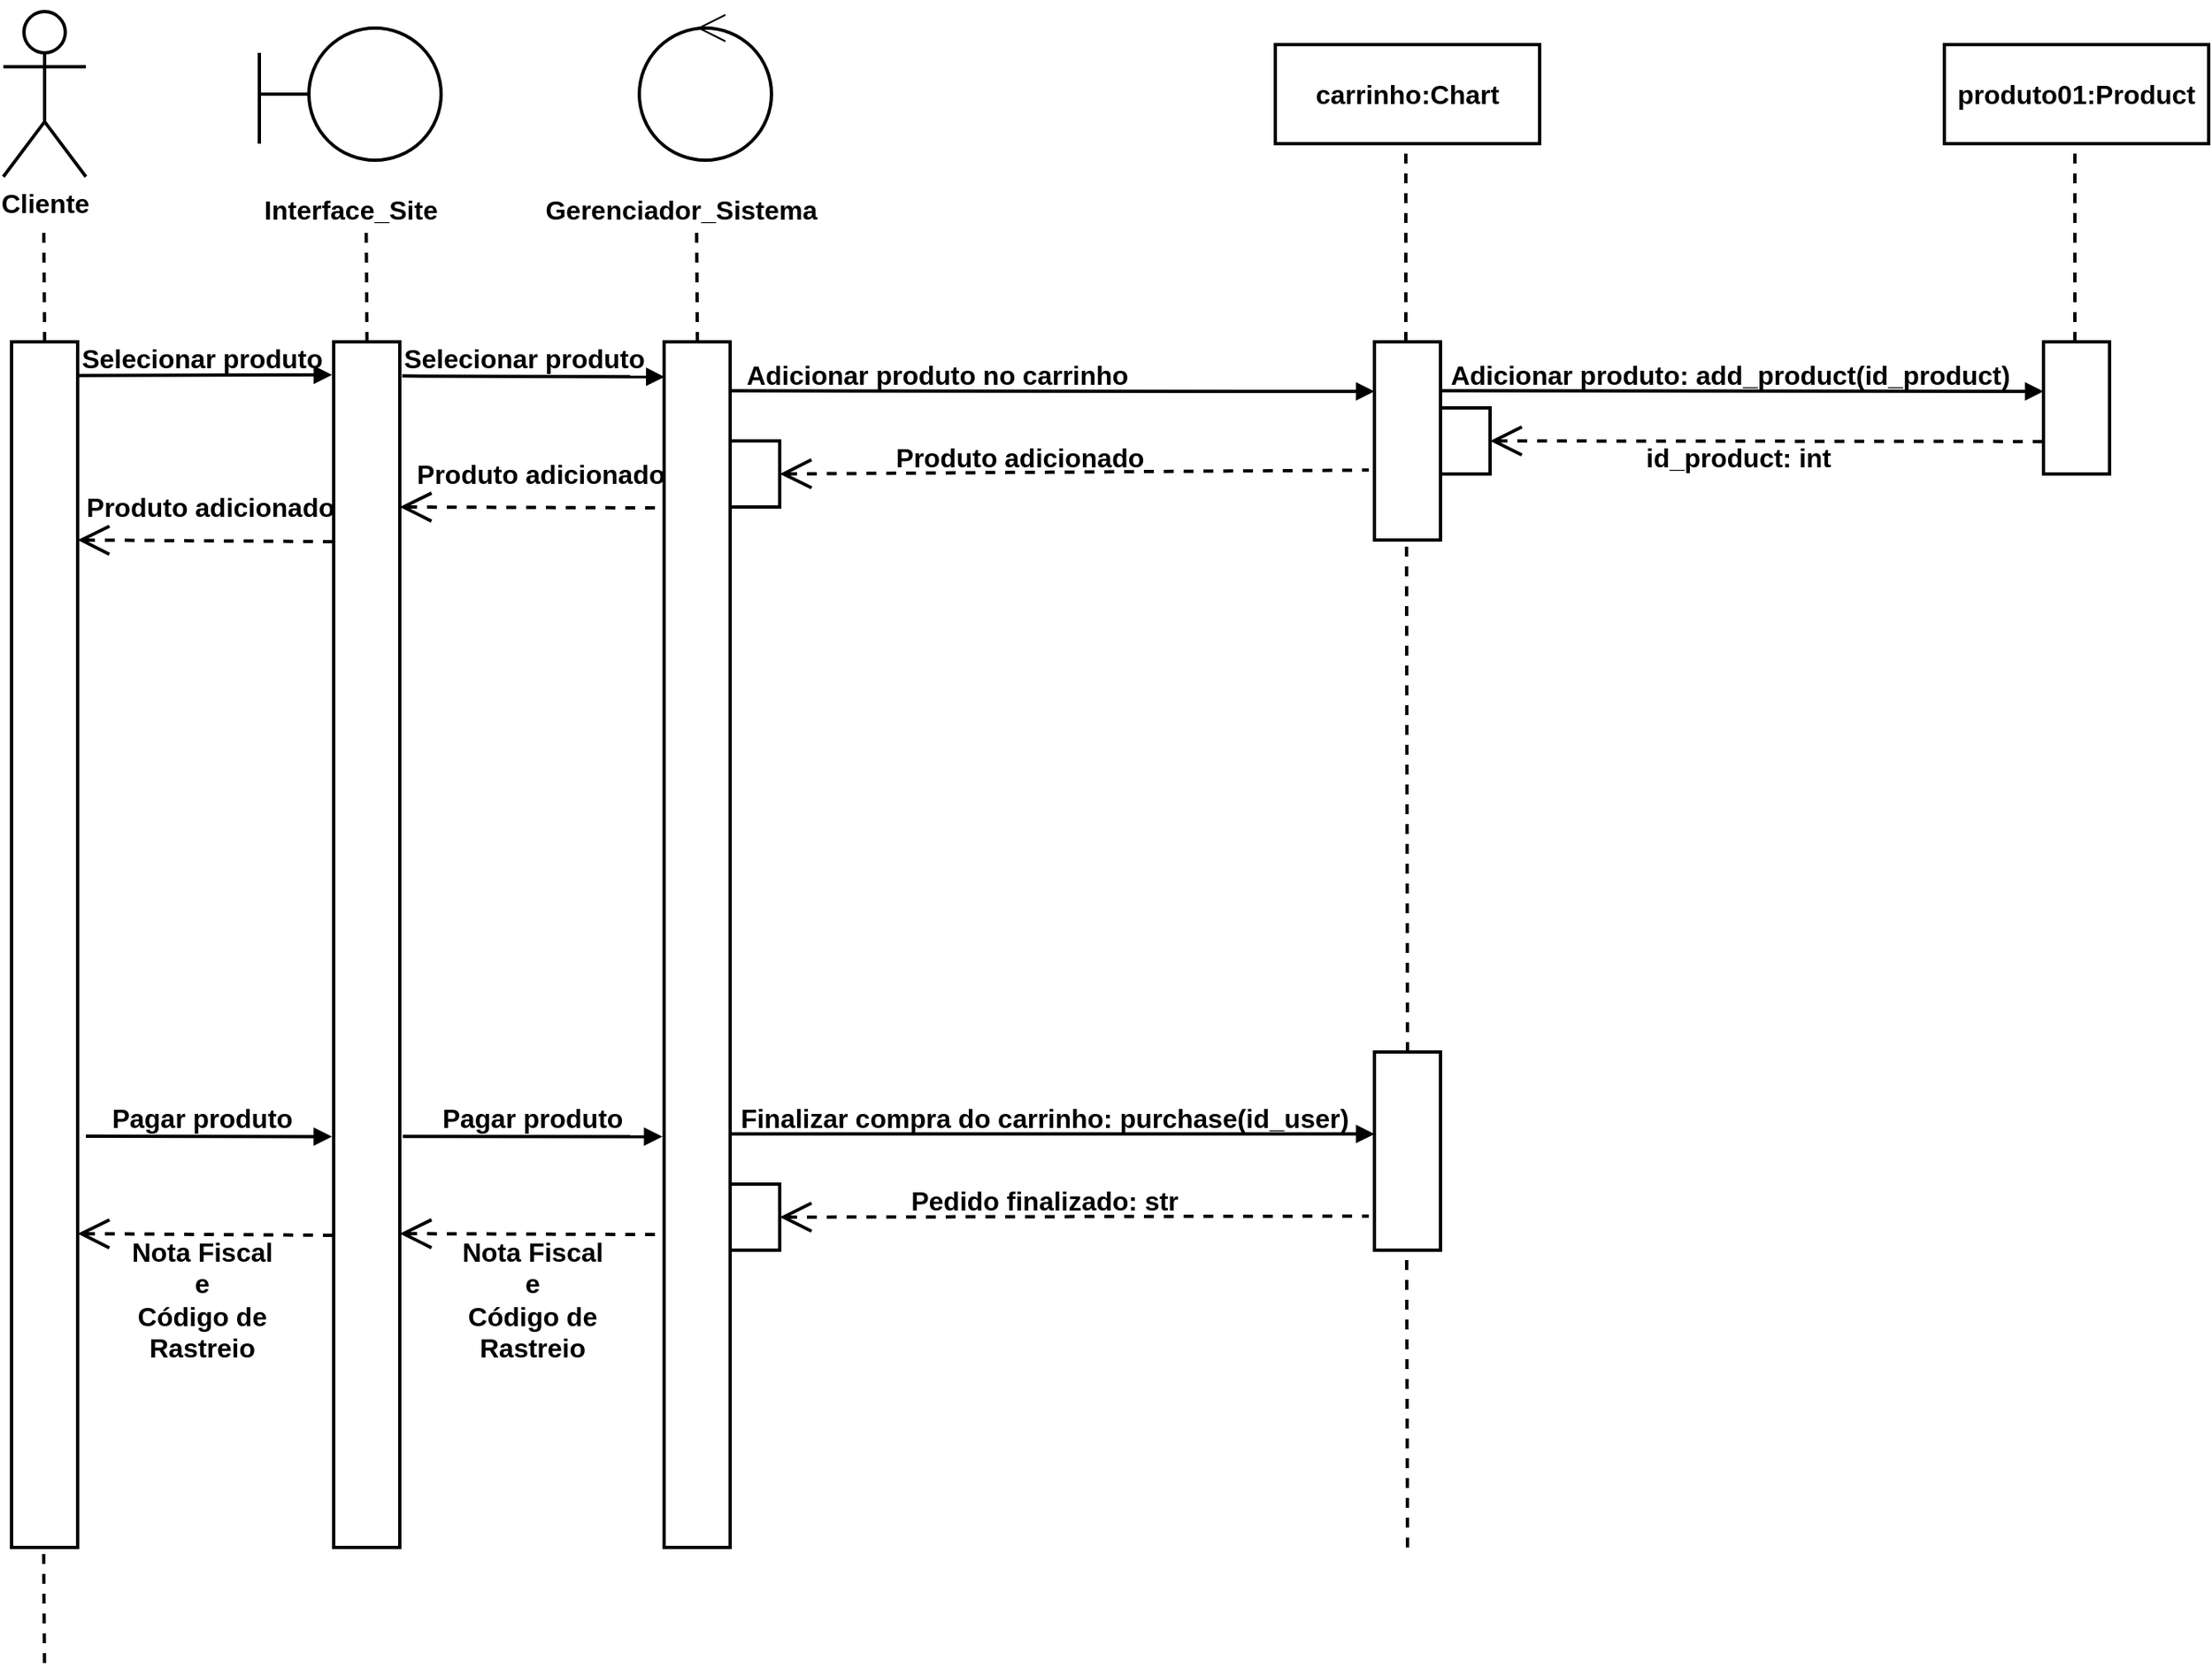 <mxfile version="14.5.1" type="device"><diagram id="b_4MxU6CWuTZ6qUV0OsY" name="Page-1"><mxGraphModel dx="1673" dy="1006" grid="1" gridSize="10" guides="1" tooltips="1" connect="1" arrows="1" fold="1" page="1" pageScale="1" pageWidth="850" pageHeight="1100" math="0" shadow="0"><root><mxCell id="0"/><mxCell id="1" parent="0"/><mxCell id="7mXipeCw2oisf0wNP8MG-2" value="Cliente" style="shape=umlActor;verticalLabelPosition=bottom;verticalAlign=top;html=1;outlineConnect=0;strokeWidth=2;fontStyle=1;fontSize=16;" vertex="1" parent="1"><mxGeometry x="120" y="40" width="50" height="100" as="geometry"/></mxCell><mxCell id="7mXipeCw2oisf0wNP8MG-3" value="" style="rounded=0;whiteSpace=wrap;html=1;strokeWidth=2;fontSize=16;direction=south;" vertex="1" parent="1"><mxGeometry x="125" y="240" width="40" height="730" as="geometry"/></mxCell><mxCell id="7mXipeCw2oisf0wNP8MG-4" value="" style="endArrow=none;dashed=1;html=1;fontSize=16;fontStyle=0;strokeWidth=2;" edge="1" parent="1"><mxGeometry width="50" height="50" relative="1" as="geometry"><mxPoint x="145" y="240" as="sourcePoint"/><mxPoint x="144.5" y="170" as="targetPoint"/></mxGeometry></mxCell><mxCell id="7mXipeCw2oisf0wNP8MG-5" value="" style="endArrow=none;dashed=1;html=1;fontSize=16;fontStyle=0;strokeWidth=2;" edge="1" parent="1"><mxGeometry width="50" height="50" relative="1" as="geometry"><mxPoint x="144.91" y="1040" as="sourcePoint"/><mxPoint x="144.41" y="970" as="targetPoint"/></mxGeometry></mxCell><mxCell id="7mXipeCw2oisf0wNP8MG-6" value="&lt;b&gt;carrinho:Chart&lt;/b&gt;" style="rounded=0;whiteSpace=wrap;html=1;strokeWidth=2;fontSize=16;" vertex="1" parent="1"><mxGeometry x="890" y="60" width="160" height="60" as="geometry"/></mxCell><mxCell id="GQBhYSnXhqdtab7O_zT1-1" value="" style="endArrow=block;html=1;strokeWidth=2;fontSize=16;endFill=1;exitX=0.035;exitY=1.017;exitDx=0;exitDy=0;exitPerimeter=0;entryX=0.994;entryY=1;entryDx=0;entryDy=0;entryPerimeter=0;" edge="1" parent="1" source="GQBhYSnXhqdtab7O_zT1-2" target="GQBhYSnXhqdtab7O_zT1-2"><mxGeometry width="50" height="50" relative="1" as="geometry"><mxPoint x="240" y="280" as="sourcePoint"/><mxPoint x="319" y="260" as="targetPoint"/></mxGeometry></mxCell><mxCell id="GQBhYSnXhqdtab7O_zT1-2" value="&lt;b&gt;Selecionar produto&lt;/b&gt;" style="text;html=1;align=center;verticalAlign=middle;resizable=0;points=[];autosize=1;fontSize=16;" vertex="1" parent="1"><mxGeometry x="160" y="240" width="160" height="20" as="geometry"/></mxCell><mxCell id="GQBhYSnXhqdtab7O_zT1-3" value="" style="endArrow=none;dashed=1;html=1;fontSize=16;fontStyle=0;strokeWidth=2;" edge="1" parent="1"><mxGeometry width="50" height="50" relative="1" as="geometry"><mxPoint x="969" y="240" as="sourcePoint"/><mxPoint x="969" y="120" as="targetPoint"/></mxGeometry></mxCell><mxCell id="GQBhYSnXhqdtab7O_zT1-4" value="" style="endArrow=block;html=1;strokeWidth=2;fontSize=16;endFill=1;exitX=0.001;exitY=0.983;exitDx=0;exitDy=0;exitPerimeter=0;" edge="1" parent="1" source="GQBhYSnXhqdtab7O_zT1-5"><mxGeometry width="50" height="50" relative="1" as="geometry"><mxPoint x="1030" y="290" as="sourcePoint"/><mxPoint x="1355" y="270" as="targetPoint"/></mxGeometry></mxCell><mxCell id="GQBhYSnXhqdtab7O_zT1-5" value="&lt;b&gt;Adicionar produto: add_product(id_product)&lt;/b&gt;" style="text;html=1;align=center;verticalAlign=middle;resizable=0;points=[];autosize=1;fontSize=16;" vertex="1" parent="1"><mxGeometry x="990" y="250" width="350" height="20" as="geometry"/></mxCell><mxCell id="GQBhYSnXhqdtab7O_zT1-6" value="" style="rounded=0;whiteSpace=wrap;html=1;strokeWidth=2;fontSize=16;direction=south;" vertex="1" parent="1"><mxGeometry x="950" y="240" width="40" height="120" as="geometry"/></mxCell><mxCell id="GQBhYSnXhqdtab7O_zT1-7" value="" style="ellipse;whiteSpace=wrap;html=1;aspect=fixed;strokeWidth=2;fontSize=16;" vertex="1" parent="1"><mxGeometry x="305" y="50" width="80" height="80" as="geometry"/></mxCell><mxCell id="GQBhYSnXhqdtab7O_zT1-8" value="" style="endArrow=none;html=1;strokeWidth=2;fontSize=16;" edge="1" parent="1"><mxGeometry width="50" height="50" relative="1" as="geometry"><mxPoint x="275" y="120" as="sourcePoint"/><mxPoint x="275" y="65" as="targetPoint"/></mxGeometry></mxCell><mxCell id="GQBhYSnXhqdtab7O_zT1-9" value="" style="endArrow=none;html=1;strokeWidth=2;fontSize=16;entryX=0;entryY=0.5;entryDx=0;entryDy=0;" edge="1" parent="1" target="GQBhYSnXhqdtab7O_zT1-7"><mxGeometry width="50" height="50" relative="1" as="geometry"><mxPoint x="275" y="90" as="sourcePoint"/><mxPoint x="295" y="60" as="targetPoint"/></mxGeometry></mxCell><mxCell id="GQBhYSnXhqdtab7O_zT1-10" value="&lt;b&gt;Interface_Site&lt;/b&gt;" style="text;html=1;align=center;verticalAlign=middle;resizable=0;points=[];autosize=1;fontSize=16;" vertex="1" parent="1"><mxGeometry x="270" y="150" width="120" height="20" as="geometry"/></mxCell><mxCell id="GQBhYSnXhqdtab7O_zT1-12" value="" style="endArrow=none;dashed=1;html=1;fontSize=16;fontStyle=0;strokeWidth=2;" edge="1" parent="1"><mxGeometry width="50" height="50" relative="1" as="geometry"><mxPoint x="340.16" y="240" as="sourcePoint"/><mxPoint x="339.66" y="170" as="targetPoint"/></mxGeometry></mxCell><mxCell id="GQBhYSnXhqdtab7O_zT1-13" value="" style="rounded=0;whiteSpace=wrap;html=1;strokeWidth=2;fontSize=16;direction=south;" vertex="1" parent="1"><mxGeometry x="320" y="240" width="40" height="730" as="geometry"/></mxCell><mxCell id="GQBhYSnXhqdtab7O_zT1-14" value="" style="endArrow=block;html=1;strokeWidth=2;fontSize=16;endFill=1;exitX=0.04;exitY=1.033;exitDx=0;exitDy=0;exitPerimeter=0;entryX=1.033;entryY=1.06;entryDx=0;entryDy=0;entryPerimeter=0;" edge="1" parent="1" source="GQBhYSnXhqdtab7O_zT1-15" target="GQBhYSnXhqdtab7O_zT1-15"><mxGeometry width="50" height="50" relative="1" as="geometry"><mxPoint x="435" y="278.68" as="sourcePoint"/><mxPoint x="515" y="258.68" as="targetPoint"/></mxGeometry></mxCell><mxCell id="GQBhYSnXhqdtab7O_zT1-15" value="&lt;b&gt;Selecionar produto&lt;/b&gt;" style="text;html=1;align=center;verticalAlign=middle;resizable=0;points=[];autosize=1;fontSize=16;" vertex="1" parent="1"><mxGeometry x="355" y="240" width="160" height="20" as="geometry"/></mxCell><mxCell id="GQBhYSnXhqdtab7O_zT1-16" value="" style="ellipse;whiteSpace=wrap;html=1;aspect=fixed;strokeWidth=2;fontSize=16;" vertex="1" parent="1"><mxGeometry x="505" y="50" width="80" height="80" as="geometry"/></mxCell><mxCell id="GQBhYSnXhqdtab7O_zT1-19" value="&lt;b&gt;Gerenciador_Sistema&lt;/b&gt;" style="text;html=1;align=center;verticalAlign=middle;resizable=0;points=[];autosize=1;fontSize=16;" vertex="1" parent="1"><mxGeometry x="440" y="150" width="180" height="20" as="geometry"/></mxCell><mxCell id="GQBhYSnXhqdtab7O_zT1-20" value="" style="endArrow=none;dashed=1;html=1;fontSize=16;fontStyle=0;strokeWidth=2;" edge="1" parent="1"><mxGeometry width="50" height="50" relative="1" as="geometry"><mxPoint x="540.16" y="240" as="sourcePoint"/><mxPoint x="539.66" y="170" as="targetPoint"/></mxGeometry></mxCell><mxCell id="GQBhYSnXhqdtab7O_zT1-21" value="" style="rounded=0;whiteSpace=wrap;html=1;strokeWidth=2;fontSize=16;direction=south;" vertex="1" parent="1"><mxGeometry x="520" y="240" width="40" height="730" as="geometry"/></mxCell><mxCell id="GQBhYSnXhqdtab7O_zT1-25" value="" style="endArrow=open;html=1;strokeWidth=1;fontSize=16;endFill=0;entryX=0.5;entryY=0;entryDx=0;entryDy=0;endSize=15;" edge="1" parent="1"><mxGeometry width="50" height="50" relative="1" as="geometry"><mxPoint x="545" y="50" as="sourcePoint"/><mxPoint x="540" y="50" as="targetPoint"/><Array as="points"><mxPoint x="550" y="50"/><mxPoint x="540" y="50"/></Array></mxGeometry></mxCell><mxCell id="GQBhYSnXhqdtab7O_zT1-27" value="&lt;b&gt;produto01:Product&lt;/b&gt;" style="rounded=0;whiteSpace=wrap;html=1;strokeWidth=2;fontSize=16;" vertex="1" parent="1"><mxGeometry x="1295" y="60" width="160" height="60" as="geometry"/></mxCell><mxCell id="GQBhYSnXhqdtab7O_zT1-28" value="" style="endArrow=none;dashed=1;html=1;fontSize=16;fontStyle=0;strokeWidth=2;" edge="1" parent="1"><mxGeometry width="50" height="50" relative="1" as="geometry"><mxPoint x="1374" y="240" as="sourcePoint"/><mxPoint x="1374" y="120" as="targetPoint"/></mxGeometry></mxCell><mxCell id="GQBhYSnXhqdtab7O_zT1-29" value="" style="rounded=0;whiteSpace=wrap;html=1;strokeWidth=2;fontSize=16;direction=south;" vertex="1" parent="1"><mxGeometry x="1355" y="240" width="40" height="80" as="geometry"/></mxCell><mxCell id="GQBhYSnXhqdtab7O_zT1-31" value="" style="endArrow=block;html=1;strokeWidth=2;fontSize=16;endFill=1;exitX=0.001;exitY=0.983;exitDx=0;exitDy=0;exitPerimeter=0;entryX=0.25;entryY=1;entryDx=0;entryDy=0;" edge="1" parent="1" source="GQBhYSnXhqdtab7O_zT1-32" target="GQBhYSnXhqdtab7O_zT1-6"><mxGeometry width="50" height="50" relative="1" as="geometry"><mxPoint x="550" y="289.65" as="sourcePoint"/><mxPoint x="875" y="269.65" as="targetPoint"/></mxGeometry></mxCell><mxCell id="GQBhYSnXhqdtab7O_zT1-32" value="&lt;b&gt;Adicionar produto no carrinho&lt;/b&gt;" style="text;html=1;align=center;verticalAlign=middle;resizable=0;points=[];autosize=1;fontSize=16;" vertex="1" parent="1"><mxGeometry x="560" y="250.0" width="250" height="20" as="geometry"/></mxCell><mxCell id="GQBhYSnXhqdtab7O_zT1-34" value="" style="endArrow=none;html=1;strokeWidth=2;fontSize=16;endFill=0;startArrow=open;startFill=0;dashed=1;endSize=20;startSize=15;" edge="1" parent="1"><mxGeometry width="50" height="50" relative="1" as="geometry"><mxPoint x="1020" y="300" as="sourcePoint"/><mxPoint x="1354.65" y="300.34" as="targetPoint"/></mxGeometry></mxCell><mxCell id="GQBhYSnXhqdtab7O_zT1-35" value="&lt;b&gt;id_product: int&lt;/b&gt;" style="text;html=1;align=center;verticalAlign=middle;resizable=0;points=[];autosize=1;fontSize=16;" vertex="1" parent="1"><mxGeometry x="1105" y="300" width="130" height="20" as="geometry"/></mxCell><mxCell id="GQBhYSnXhqdtab7O_zT1-37" value="" style="rounded=0;whiteSpace=wrap;html=1;strokeWidth=2;fontSize=16;direction=south;" vertex="1" parent="1"><mxGeometry x="990" y="280" width="30" height="40" as="geometry"/></mxCell><mxCell id="GQBhYSnXhqdtab7O_zT1-38" value="" style="endArrow=none;html=1;strokeWidth=2;fontSize=16;endFill=0;startArrow=open;startFill=0;dashed=1;exitX=0.5;exitY=0;exitDx=0;exitDy=0;entryX=0.647;entryY=1.085;entryDx=0;entryDy=0;entryPerimeter=0;endSize=20;startSize=15;" edge="1" parent="1" source="GQBhYSnXhqdtab7O_zT1-41" target="GQBhYSnXhqdtab7O_zT1-6"><mxGeometry width="50" height="50" relative="1" as="geometry"><mxPoint x="600" y="319" as="sourcePoint"/><mxPoint x="880" y="319" as="targetPoint"/></mxGeometry></mxCell><mxCell id="GQBhYSnXhqdtab7O_zT1-39" value="" style="endArrow=none;html=1;strokeWidth=2;fontSize=16;endFill=0;exitX=0.04;exitY=1.033;exitDx=0;exitDy=0;exitPerimeter=0;entryX=1.033;entryY=1.06;entryDx=0;entryDy=0;entryPerimeter=0;startArrow=open;startFill=0;dashed=1;startSize=15;" edge="1" parent="1"><mxGeometry width="50" height="50" relative="1" as="geometry"><mxPoint x="360.0" y="340.0" as="sourcePoint"/><mxPoint x="518.88" y="340.54" as="targetPoint"/></mxGeometry></mxCell><mxCell id="GQBhYSnXhqdtab7O_zT1-40" value="" style="endArrow=none;html=1;strokeWidth=2;fontSize=16;endFill=0;exitX=0.04;exitY=1.033;exitDx=0;exitDy=0;exitPerimeter=0;startArrow=open;startFill=0;dashed=1;startSize=15;" edge="1" parent="1"><mxGeometry width="50" height="50" relative="1" as="geometry"><mxPoint x="165" y="360" as="sourcePoint"/><mxPoint x="320" y="361" as="targetPoint"/></mxGeometry></mxCell><mxCell id="GQBhYSnXhqdtab7O_zT1-41" value="" style="rounded=0;whiteSpace=wrap;html=1;strokeWidth=2;fontSize=16;direction=south;" vertex="1" parent="1"><mxGeometry x="560" y="300" width="30" height="40" as="geometry"/></mxCell><mxCell id="GQBhYSnXhqdtab7O_zT1-42" value="&lt;b&gt;Produto adicionado&lt;/b&gt;" style="text;html=1;align=center;verticalAlign=middle;resizable=0;points=[];autosize=1;fontSize=16;" vertex="1" parent="1"><mxGeometry x="650" y="300" width="170" height="20" as="geometry"/></mxCell><mxCell id="GQBhYSnXhqdtab7O_zT1-43" value="&lt;b&gt;Produto adicionado&lt;/b&gt;" style="text;html=1;align=center;verticalAlign=middle;resizable=0;points=[];autosize=1;fontSize=16;" vertex="1" parent="1"><mxGeometry x="360" y="310" width="170" height="20" as="geometry"/></mxCell><mxCell id="GQBhYSnXhqdtab7O_zT1-44" value="&lt;b&gt;Produto adicionado&lt;/b&gt;" style="text;html=1;align=center;verticalAlign=middle;resizable=0;points=[];autosize=1;fontSize=16;" vertex="1" parent="1"><mxGeometry x="160" y="330" width="170" height="20" as="geometry"/></mxCell><mxCell id="GQBhYSnXhqdtab7O_zT1-45" value="" style="endArrow=block;html=1;strokeWidth=2;fontSize=16;endFill=1;entryX=0.038;entryY=1.025;entryDx=0;entryDy=0;entryPerimeter=0;" edge="1" parent="1"><mxGeometry width="50" height="50" relative="1" as="geometry"><mxPoint x="170" y="721" as="sourcePoint"/><mxPoint x="319" y="721.28" as="targetPoint"/></mxGeometry></mxCell><mxCell id="GQBhYSnXhqdtab7O_zT1-46" value="&lt;b&gt;Pagar produto&lt;/b&gt;" style="text;html=1;align=center;verticalAlign=middle;resizable=0;points=[];autosize=1;fontSize=16;" vertex="1" parent="1"><mxGeometry x="180" y="700" width="120" height="20" as="geometry"/></mxCell><mxCell id="GQBhYSnXhqdtab7O_zT1-47" value="" style="endArrow=none;html=1;strokeWidth=2;fontSize=16;endFill=0;exitX=0.04;exitY=1.033;exitDx=0;exitDy=0;exitPerimeter=0;startArrow=open;startFill=0;dashed=1;startSize=15;" edge="1" parent="1"><mxGeometry width="50" height="50" relative="1" as="geometry"><mxPoint x="165" y="780" as="sourcePoint"/><mxPoint x="320" y="781" as="targetPoint"/></mxGeometry></mxCell><mxCell id="GQBhYSnXhqdtab7O_zT1-48" value="" style="endArrow=block;html=1;strokeWidth=2;fontSize=16;endFill=1;exitX=0.659;exitY=-0.045;exitDx=0;exitDy=0;exitPerimeter=0;entryX=0.038;entryY=1.025;entryDx=0;entryDy=0;entryPerimeter=0;" edge="1" parent="1" source="GQBhYSnXhqdtab7O_zT1-13"><mxGeometry width="50" height="50" relative="1" as="geometry"><mxPoint x="440" y="740" as="sourcePoint"/><mxPoint x="519" y="721.28" as="targetPoint"/></mxGeometry></mxCell><mxCell id="GQBhYSnXhqdtab7O_zT1-49" value="&lt;b&gt;Pagar produto&lt;/b&gt;" style="text;html=1;align=center;verticalAlign=middle;resizable=0;points=[];autosize=1;fontSize=16;" vertex="1" parent="1"><mxGeometry x="380" y="700" width="120" height="20" as="geometry"/></mxCell><mxCell id="GQBhYSnXhqdtab7O_zT1-50" value="" style="endArrow=none;html=1;strokeWidth=2;fontSize=16;endFill=0;exitX=0.04;exitY=1.033;exitDx=0;exitDy=0;exitPerimeter=0;entryX=1.033;entryY=1.06;entryDx=0;entryDy=0;entryPerimeter=0;startArrow=open;startFill=0;dashed=1;startSize=15;" edge="1" parent="1"><mxGeometry width="50" height="50" relative="1" as="geometry"><mxPoint x="360" y="780" as="sourcePoint"/><mxPoint x="518.88" y="780.54" as="targetPoint"/></mxGeometry></mxCell><mxCell id="GQBhYSnXhqdtab7O_zT1-51" value="&lt;b&gt;Nota Fiscal&lt;br&gt;e&lt;br&gt;Código de&lt;br&gt;Rastreio&lt;br&gt;&lt;/b&gt;" style="text;html=1;align=center;verticalAlign=middle;resizable=0;points=[];autosize=1;fontSize=16;" vertex="1" parent="1"><mxGeometry x="390" y="780" width="100" height="80" as="geometry"/></mxCell><mxCell id="GQBhYSnXhqdtab7O_zT1-53" value="" style="endArrow=none;dashed=1;html=1;fontSize=16;fontStyle=0;strokeWidth=2;exitX=0;exitY=0.5;exitDx=0;exitDy=0;" edge="1" parent="1" source="GQBhYSnXhqdtab7O_zT1-54"><mxGeometry width="50" height="50" relative="1" as="geometry"><mxPoint x="969.41" y="480" as="sourcePoint"/><mxPoint x="969.41" y="360" as="targetPoint"/></mxGeometry></mxCell><mxCell id="GQBhYSnXhqdtab7O_zT1-54" value="" style="rounded=0;whiteSpace=wrap;html=1;strokeWidth=2;fontSize=16;direction=south;" vertex="1" parent="1"><mxGeometry x="950" y="670" width="40" height="120" as="geometry"/></mxCell><mxCell id="GQBhYSnXhqdtab7O_zT1-55" value="" style="endArrow=block;html=1;strokeWidth=2;fontSize=16;endFill=1;exitX=0.001;exitY=0.983;exitDx=0;exitDy=0;exitPerimeter=0;entryX=0.414;entryY=1;entryDx=0;entryDy=0;entryPerimeter=0;" edge="1" parent="1" source="GQBhYSnXhqdtab7O_zT1-56" target="GQBhYSnXhqdtab7O_zT1-54"><mxGeometry width="50" height="50" relative="1" as="geometry"><mxPoint x="550" y="739.65" as="sourcePoint"/><mxPoint x="875.0" y="719.65" as="targetPoint"/></mxGeometry></mxCell><mxCell id="GQBhYSnXhqdtab7O_zT1-56" value="&lt;b&gt;Finalizar compra do carrinho: purchase(id_user)&lt;/b&gt;" style="text;html=1;align=center;verticalAlign=middle;resizable=0;points=[];autosize=1;fontSize=16;" vertex="1" parent="1"><mxGeometry x="560" y="700" width="380" height="20" as="geometry"/></mxCell><mxCell id="GQBhYSnXhqdtab7O_zT1-57" value="" style="endArrow=none;html=1;strokeWidth=2;fontSize=16;endFill=0;startArrow=open;startFill=0;dashed=1;exitX=0.5;exitY=0;exitDx=0;exitDy=0;entryX=0.828;entryY=1.085;entryDx=0;entryDy=0;entryPerimeter=0;endSize=20;startSize=15;" edge="1" parent="1" source="GQBhYSnXhqdtab7O_zT1-58" target="GQBhYSnXhqdtab7O_zT1-54"><mxGeometry width="50" height="50" relative="1" as="geometry"><mxPoint x="600" y="769" as="sourcePoint"/><mxPoint x="880.0" y="769" as="targetPoint"/></mxGeometry></mxCell><mxCell id="GQBhYSnXhqdtab7O_zT1-58" value="" style="rounded=0;whiteSpace=wrap;html=1;strokeWidth=2;fontSize=16;direction=south;" vertex="1" parent="1"><mxGeometry x="560" y="750" width="30" height="40" as="geometry"/></mxCell><mxCell id="GQBhYSnXhqdtab7O_zT1-59" value="&lt;b&gt;Pedido finalizado: str&lt;/b&gt;" style="text;html=1;align=center;verticalAlign=middle;resizable=0;points=[];autosize=1;fontSize=16;" vertex="1" parent="1"><mxGeometry x="660" y="750" width="180" height="20" as="geometry"/></mxCell><mxCell id="GQBhYSnXhqdtab7O_zT1-66" value="" style="endArrow=none;dashed=1;html=1;fontSize=16;fontStyle=0;strokeWidth=2;" edge="1" parent="1"><mxGeometry width="50" height="50" relative="1" as="geometry"><mxPoint x="970" y="970" as="sourcePoint"/><mxPoint x="969.5" y="790" as="targetPoint"/></mxGeometry></mxCell><mxCell id="GQBhYSnXhqdtab7O_zT1-73" value="&lt;b&gt;Nota Fiscal&lt;br&gt;e&lt;br&gt;Código de&lt;br&gt;Rastreio&lt;br&gt;&lt;/b&gt;" style="text;html=1;align=center;verticalAlign=middle;resizable=0;points=[];autosize=1;fontSize=16;" vertex="1" parent="1"><mxGeometry x="190" y="780" width="100" height="80" as="geometry"/></mxCell></root></mxGraphModel></diagram></mxfile>
